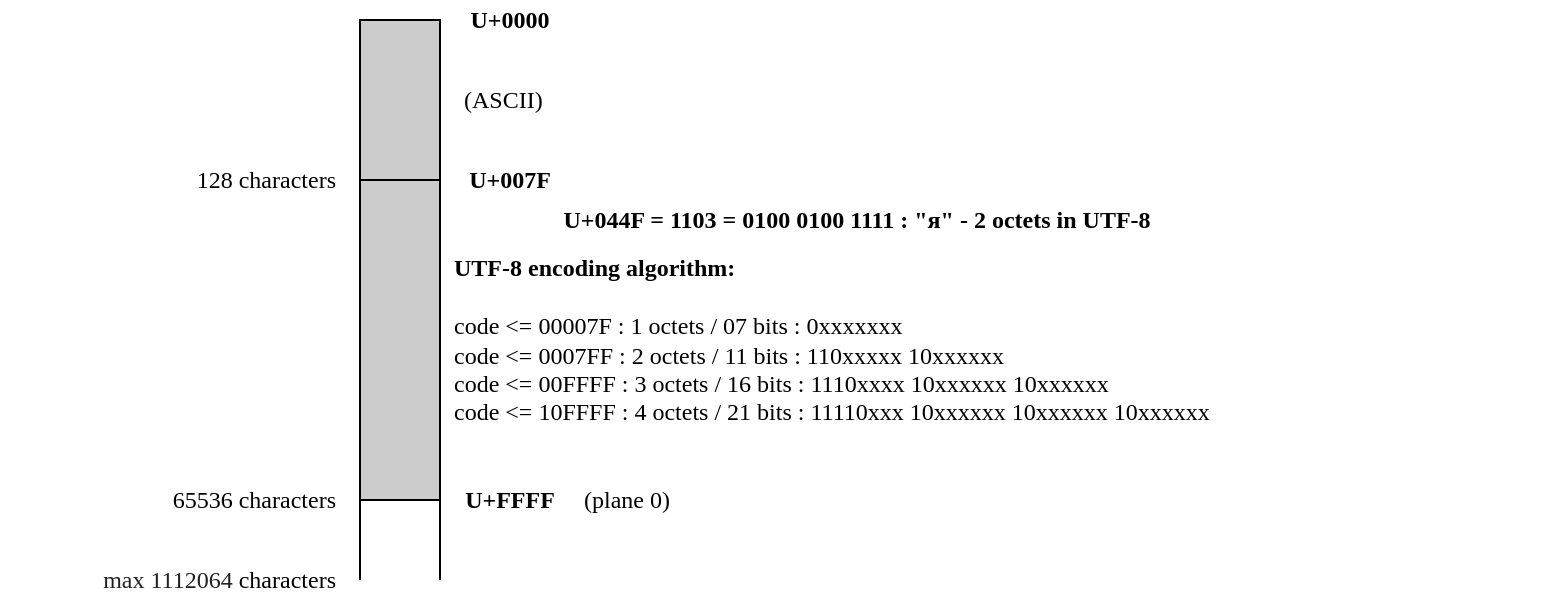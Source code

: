 <mxfile version="24.2.5" type="device">
  <diagram name="Страница — 1" id="lHIpNA71YD9EEB81Ue6B">
    <mxGraphModel dx="819" dy="446" grid="0" gridSize="10" guides="1" tooltips="1" connect="1" arrows="1" fold="1" page="1" pageScale="1" pageWidth="827" pageHeight="1169" math="0" shadow="0">
      <root>
        <mxCell id="0" />
        <mxCell id="1" parent="0" />
        <mxCell id="JVhbZe6pg1iud8cQLpee-1" value="" style="rounded=0;whiteSpace=wrap;html=1;fillColor=#CCCCCC;" parent="1" vertex="1">
          <mxGeometry x="200" y="40" width="40" height="80" as="geometry" />
        </mxCell>
        <mxCell id="JVhbZe6pg1iud8cQLpee-2" value="" style="rounded=0;whiteSpace=wrap;html=1;fillColor=#CCCCCC;" parent="1" vertex="1">
          <mxGeometry x="200" y="120" width="40" height="160" as="geometry" />
        </mxCell>
        <mxCell id="JVhbZe6pg1iud8cQLpee-3" value="" style="endArrow=none;html=1;rounded=0;entryX=0;entryY=1;entryDx=0;entryDy=0;" parent="1" target="JVhbZe6pg1iud8cQLpee-2" edge="1">
          <mxGeometry width="50" height="50" relative="1" as="geometry">
            <mxPoint x="200" y="320" as="sourcePoint" />
            <mxPoint x="250" y="290" as="targetPoint" />
          </mxGeometry>
        </mxCell>
        <mxCell id="JVhbZe6pg1iud8cQLpee-4" value="" style="endArrow=none;html=1;rounded=0;entryX=0;entryY=1;entryDx=0;entryDy=0;" parent="1" edge="1">
          <mxGeometry width="50" height="50" relative="1" as="geometry">
            <mxPoint x="240" y="320" as="sourcePoint" />
            <mxPoint x="240" y="280" as="targetPoint" />
          </mxGeometry>
        </mxCell>
        <mxCell id="JVhbZe6pg1iud8cQLpee-5" value="&lt;font face=&quot;Verdana&quot;&gt;&lt;b&gt;U+0000&lt;/b&gt;&lt;/font&gt;" style="text;html=1;align=center;verticalAlign=middle;whiteSpace=wrap;rounded=0;" parent="1" vertex="1">
          <mxGeometry x="240" y="30" width="70" height="20" as="geometry" />
        </mxCell>
        <mxCell id="JVhbZe6pg1iud8cQLpee-6" value="&lt;font face=&quot;Verdana&quot;&gt;&lt;b&gt;U+007F&lt;/b&gt;&lt;/font&gt;" style="text;html=1;align=center;verticalAlign=middle;whiteSpace=wrap;rounded=0;" parent="1" vertex="1">
          <mxGeometry x="240" y="110" width="70" height="20" as="geometry" />
        </mxCell>
        <mxCell id="JVhbZe6pg1iud8cQLpee-7" value="&lt;font face=&quot;Verdana&quot;&gt;&lt;b&gt;U+FFFF&lt;/b&gt;&lt;/font&gt;" style="text;html=1;align=center;verticalAlign=middle;whiteSpace=wrap;rounded=0;" parent="1" vertex="1">
          <mxGeometry x="240" y="270" width="70" height="20" as="geometry" />
        </mxCell>
        <mxCell id="JVhbZe6pg1iud8cQLpee-8" value="&lt;font face=&quot;Verdana&quot;&gt;65536&amp;nbsp;characters&lt;/font&gt;" style="text;html=1;align=right;verticalAlign=middle;whiteSpace=wrap;rounded=0;" parent="1" vertex="1">
          <mxGeometry x="40" y="270" width="150" height="20" as="geometry" />
        </mxCell>
        <mxCell id="JVhbZe6pg1iud8cQLpee-10" value="&lt;font face=&quot;Verdana&quot;&gt;128 characters&lt;/font&gt;" style="text;html=1;align=right;verticalAlign=middle;whiteSpace=wrap;rounded=0;" parent="1" vertex="1">
          <mxGeometry x="80" y="110" width="110" height="20" as="geometry" />
        </mxCell>
        <mxCell id="JVhbZe6pg1iud8cQLpee-11" value="&lt;font face=&quot;Verdana&quot;&gt;&lt;b&gt;U+044F = 1103 = 0100 0100 1111 :&amp;nbsp;&lt;/b&gt;&lt;/font&gt;&lt;b style=&quot;font-family: Verdana;&quot;&gt;&quot;я&quot; - 2 octets in UTF-8&lt;/b&gt;&lt;font face=&quot;Verdana&quot;&gt;&lt;b&gt;&amp;nbsp;&lt;/b&gt;&lt;/font&gt;" style="text;html=1;align=center;verticalAlign=middle;whiteSpace=wrap;rounded=0;" parent="1" vertex="1">
          <mxGeometry x="240" y="130" width="420" height="20" as="geometry" />
        </mxCell>
        <mxCell id="JVhbZe6pg1iud8cQLpee-12" value="&lt;div&gt;&lt;font style=&quot;&quot; face=&quot;Verdana&quot;&gt;&lt;b&gt;&amp;nbsp;UTF-8 encoding algorithm:&lt;/b&gt;&lt;/font&gt;&lt;/div&gt;&lt;div&gt;&lt;font face=&quot;Lucida Console&quot;&gt;&lt;br&gt;&lt;/font&gt;&lt;/div&gt;&lt;font face=&quot;Lucida Console&quot;&gt;&amp;nbsp;code &amp;lt;=&lt;/font&gt;&lt;font face=&quot;Lucida Console&quot;&gt; &lt;/font&gt;&lt;font style=&quot;font-size: 12px;&quot; face=&quot;Lucida Console&quot;&gt;00007F&lt;/font&gt;&lt;font face=&quot;Lucida Console&quot;&gt;&amp;nbsp;: 1 octets / 07 bits : 0xxxxxxx&lt;/font&gt;&lt;div&gt;&lt;font face=&quot;Lucida Console&quot;&gt;&amp;nbsp;code &amp;lt;= 0007FF : 2 octets / 11 bits : 110xxxxx 10xxxxxx&lt;/font&gt;&lt;/div&gt;&lt;div&gt;&lt;font face=&quot;Lucida Console&quot;&gt;&amp;nbsp;code &amp;lt;= 00FFFF : 3 octets / 16 bits : 1110xxxx 10xxxxxx 10xxxxxx&lt;/font&gt;&lt;/div&gt;&lt;div&gt;&lt;font face=&quot;Lucida Console&quot;&gt;&amp;nbsp;code&amp;nbsp;&lt;/font&gt;&lt;font face=&quot;Lucida Console&quot;&gt;&amp;lt;= 10FFFF : 4 octets / 21 bits : 11110xxx&lt;span style=&quot;background-color: initial;&quot;&gt;&amp;nbsp;10xxxxxx&lt;/span&gt;&lt;span style=&quot;background-color: initial;&quot;&gt;&amp;nbsp;10xxxxxx&lt;/span&gt;&lt;span style=&quot;background-color: initial;&quot;&gt;&amp;nbsp;10xxxxxx&lt;/span&gt;&lt;/font&gt;&lt;/div&gt;" style="text;html=1;align=left;verticalAlign=middle;whiteSpace=wrap;rounded=0;" parent="1" vertex="1">
          <mxGeometry x="242" y="150" width="560" height="100" as="geometry" />
        </mxCell>
        <mxCell id="JVhbZe6pg1iud8cQLpee-13" value="&lt;font face=&quot;Verdana&quot;&gt;(ASCII)&lt;/font&gt;" style="text;html=1;align=left;verticalAlign=middle;whiteSpace=wrap;rounded=0;" parent="1" vertex="1">
          <mxGeometry x="250" y="70" width="50" height="20" as="geometry" />
        </mxCell>
        <mxCell id="JVhbZe6pg1iud8cQLpee-15" value="&lt;font face=&quot;Verdana&quot;&gt;(plane 0)&lt;/font&gt;" style="text;html=1;align=left;verticalAlign=middle;whiteSpace=wrap;rounded=0;" parent="1" vertex="1">
          <mxGeometry x="310" y="270" width="110" height="20" as="geometry" />
        </mxCell>
        <mxCell id="JVhbZe6pg1iud8cQLpee-16" value="&lt;font face=&quot;Verdana&quot;&gt;&lt;span style=&quot;color: rgb(32, 33, 34); text-align: start; background-color: rgb(255, 255, 255);&quot;&gt;&lt;font style=&quot;font-size: 12px;&quot;&gt;&amp;nbsp;max 1112064&lt;/font&gt;&lt;/span&gt;&amp;nbsp;characters&lt;/font&gt;" style="text;html=1;align=right;verticalAlign=middle;whiteSpace=wrap;rounded=0;" parent="1" vertex="1">
          <mxGeometry x="20" y="310" width="170" height="20" as="geometry" />
        </mxCell>
      </root>
    </mxGraphModel>
  </diagram>
</mxfile>
